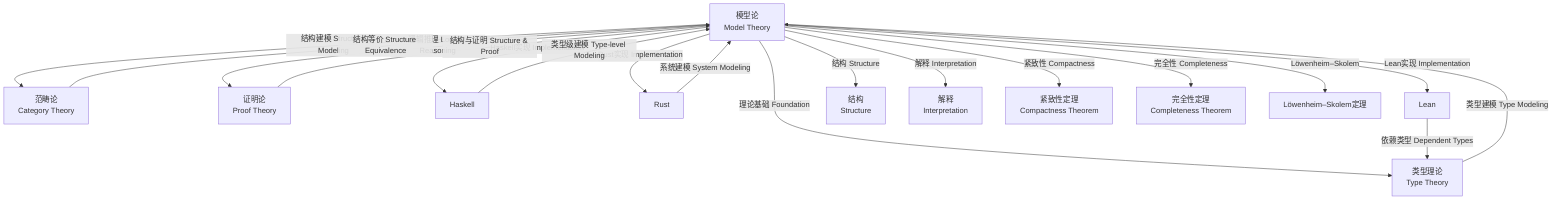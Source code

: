 graph TD
  A["模型论\nModel Theory"]
  B["类型理论\nType Theory"]
  C["范畴论\nCategory Theory"]
  D["证明论\nProof Theory"]
  E["Haskell"]
  F["Rust"]
  G["Lean"]
  H["结构\nStructure"]
  I["解释\nInterpretation"]
  J["紧致性定理\nCompactness Theorem"]
  K["完全性定理\nCompleteness Theorem"]
  L["Löwenheim–Skolem定理"]

  A -- "理论基础 Foundation" --> B
  A -- "结构建模 Structure Modeling" --> C
  A -- "逻辑推理 Logical Reasoning" --> D
  A -- "结构 Structure" --> H
  A -- "解释 Interpretation" --> I
  A -- "紧致性 Compactness" --> J
  A -- "完全性 Completeness" --> K
  A -- "Löwenheim–Skolem" --> L
  A -- "Haskell实现 Implementation" --> E
  A -- "Rust实现 Implementation" --> F
  A -- "Lean实现 Implementation" --> G
  B -- "类型建模 Type Modeling" --> A
  G -- "依赖类型 Dependent Types" --> B
  E -- "类型级建模 Type-level Modeling" --> A
  F -- "系统建模 System Modeling" --> A
  D -- "结构与证明 Structure & Proof" --> A
  C -- "结构等价 Structure Equivalence" --> A